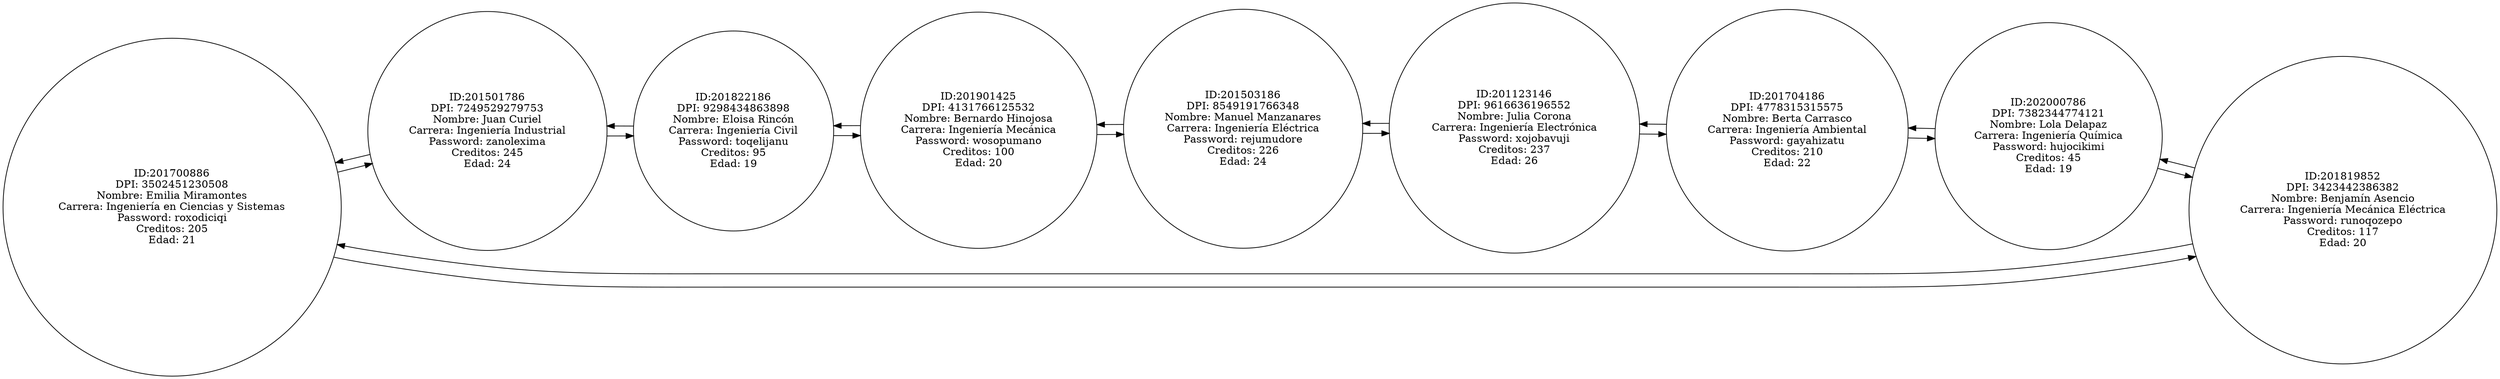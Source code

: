 digraph g {
rankdir=LR;
node[shape=circle];
0[label="ID:201700886
DPI: 3502451230508
Nombre: Emilia Miramontes
Carrera: Ingeniería en Ciencias y Sistemas
Password: roxodiciqi
Creditos: 205
Edad: 21"];
1[label="ID:201501786
DPI: 7249529279753
Nombre: Juan Curiel
Carrera: Ingeniería Industrial
Password: zanolexima
Creditos: 245
Edad: 24"];
2[label="ID:201822186
DPI: 9298434863898
Nombre: Eloisa Rincón
Carrera: Ingeniería Civil
Password: toqelijanu
Creditos: 95
Edad: 19"];
3[label="ID:201901425
DPI: 4131766125532
Nombre: Bernardo Hinojosa
Carrera: Ingeniería Mecánica
Password: wosopumano
Creditos: 100
Edad: 20"];
4[label="ID:201503186
DPI: 8549191766348
Nombre: Manuel Manzanares
Carrera: Ingeniería Eléctrica
Password: rejumudore
Creditos: 226
Edad: 24"];
5[label="ID:201123146
DPI: 9616636196552
Nombre: Julia Corona
Carrera: Ingeniería Electrónica
Password: xojobavuji
Creditos: 237
Edad: 26"];
6[label="ID:201704186
DPI: 4778315315575
Nombre: Berta Carrasco
Carrera: Ingeniería Ambiental
Password: gayahizatu
Creditos: 210
Edad: 22"];
7[label="ID:202000786
DPI: 7382344774121
Nombre: Lola Delapaz
Carrera: Ingeniería Química
Password: hujocikimi
Creditos: 45
Edad: 19"];
8[label="ID:201819852
DPI: 3423442386382
Nombre: Benjamín Asencio
Carrera: Ingeniería Mecánica Eléctrica
Password: runoqozepo
Creditos: 117
Edad: 20"];
0->8
8->0
0->1
1->0
1->2
2->1
2->3
3->2
3->4
4->3
4->5
5->4
5->6
6->5
6->7
7->6
7->8
8->7
}
